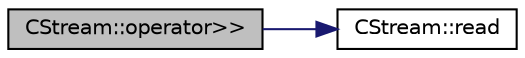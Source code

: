 digraph "CStream::operator&gt;&gt;"
{
  edge [fontname="Helvetica",fontsize="10",labelfontname="Helvetica",labelfontsize="10"];
  node [fontname="Helvetica",fontsize="10",shape=record];
  rankdir="LR";
  Node1 [label="CStream::operator\>\>",height=0.2,width=0.4,color="black", fillcolor="grey75", style="filled" fontcolor="black"];
  Node1 -> Node2 [color="midnightblue",fontsize="10",style="solid",fontname="Helvetica"];
  Node2 [label="CStream::read",height=0.2,width=0.4,color="black", fillcolor="white", style="filled",URL="$d4/d16/class_c_stream.html#af56764abe8954430eede10e253f8994f"];
}
